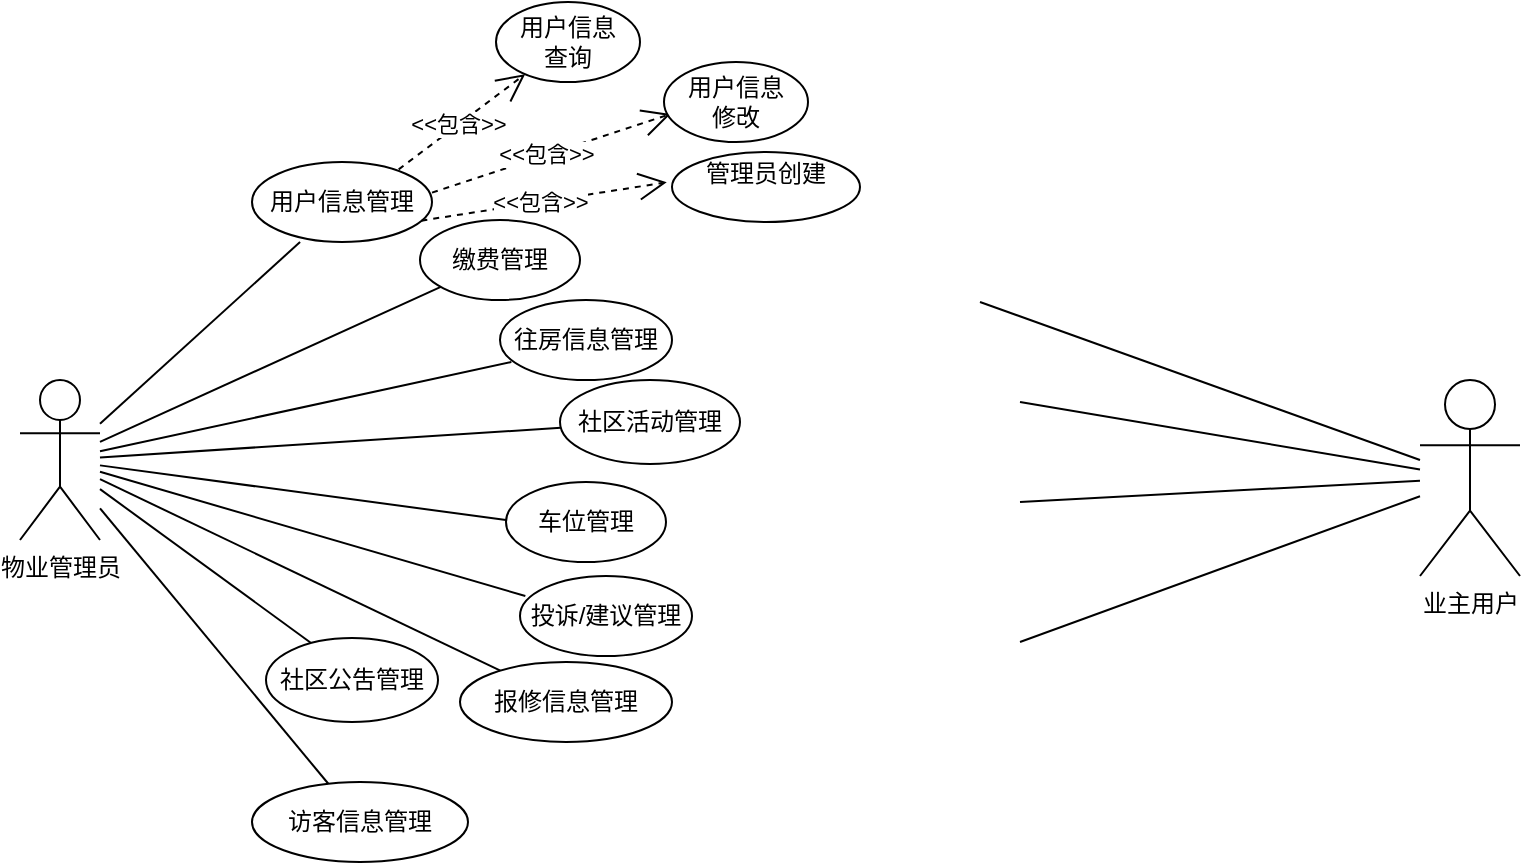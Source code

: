 <mxfile version="26.0.6">
  <diagram id="FgQ8mwDGQy4oUYOdyk1N" name="第 1 页">
    <mxGraphModel dx="786" dy="1637" grid="1" gridSize="10" guides="1" tooltips="1" connect="0" arrows="0" fold="1" page="1" pageScale="1" pageWidth="827" pageHeight="1169" math="0" shadow="0">
      <root>
        <mxCell id="0" />
        <mxCell id="1" parent="0" />
        <mxCell id="Pu8cevD-rksi1UCSuTNd-2" value="用户信息管理" style="ellipse;whiteSpace=wrap;html=1;" parent="1" vertex="1">
          <mxGeometry x="136" y="50" width="90" height="40" as="geometry" />
        </mxCell>
        <mxCell id="Pu8cevD-rksi1UCSuTNd-4" value="往房信息管理" style="ellipse;whiteSpace=wrap;html=1;" parent="1" vertex="1">
          <mxGeometry x="260" y="119" width="86" height="40" as="geometry" />
        </mxCell>
        <mxCell id="Pu8cevD-rksi1UCSuTNd-6" value="投诉/建议管理" style="ellipse;whiteSpace=wrap;html=1;" parent="1" vertex="1">
          <mxGeometry x="270" y="257" width="86" height="40" as="geometry" />
        </mxCell>
        <mxCell id="Pu8cevD-rksi1UCSuTNd-8" value="车位管理" style="ellipse;whiteSpace=wrap;html=1;" parent="1" vertex="1">
          <mxGeometry x="263" y="210" width="80" height="40" as="geometry" />
        </mxCell>
        <mxCell id="Pu8cevD-rksi1UCSuTNd-10" value="社区活动管理" style="ellipse;whiteSpace=wrap;html=1;" parent="1" vertex="1">
          <mxGeometry x="290" y="159" width="90" height="42" as="geometry" />
        </mxCell>
        <mxCell id="Pu8cevD-rksi1UCSuTNd-16" value="报修信息管理" style="ellipse;whiteSpace=wrap;html=1;rotation=0;" parent="1" vertex="1">
          <mxGeometry x="240" y="300" width="106" height="40" as="geometry" />
        </mxCell>
        <mxCell id="Pu8cevD-rksi1UCSuTNd-17" value="社区公吿管理" style="ellipse;whiteSpace=wrap;html=1;" parent="1" vertex="1">
          <mxGeometry x="143" y="288" width="86" height="42" as="geometry" />
        </mxCell>
        <mxCell id="Pu8cevD-rksi1UCSuTNd-19" value="访客信息管理" style="ellipse;whiteSpace=wrap;html=1;" parent="1" vertex="1">
          <mxGeometry x="136" y="360" width="108" height="40" as="geometry" />
        </mxCell>
        <mxCell id="Pu8cevD-rksi1UCSuTNd-21" value="缴费管理" style="ellipse;whiteSpace=wrap;html=1;" parent="1" vertex="1">
          <mxGeometry x="220" y="79" width="80" height="40" as="geometry" />
        </mxCell>
        <mxCell id="TrmeK2xgH7zXm6A_ZlRM-1" value="业主用户" style="shape=umlActor;verticalLabelPosition=bottom;verticalAlign=top;html=1;outlineConnect=0;" vertex="1" parent="1">
          <mxGeometry x="720" y="159" width="50" height="98" as="geometry" />
        </mxCell>
        <mxCell id="TrmeK2xgH7zXm6A_ZlRM-5" value="物业管理员" style="shape=umlActor;verticalLabelPosition=bottom;verticalAlign=top;html=1;outlineConnect=0;" vertex="1" parent="1">
          <mxGeometry x="20" y="159" width="40" height="80" as="geometry" />
        </mxCell>
        <mxCell id="TrmeK2xgH7zXm6A_ZlRM-7" value="" style="endArrow=none;html=1;rounded=0;entryX=0.267;entryY=1;entryDx=0;entryDy=0;entryPerimeter=0;" edge="1" parent="1" source="TrmeK2xgH7zXm6A_ZlRM-5" target="Pu8cevD-rksi1UCSuTNd-2">
          <mxGeometry width="50" height="50" relative="1" as="geometry">
            <mxPoint x="60" y="180" as="sourcePoint" />
            <mxPoint x="173" y="92" as="targetPoint" />
          </mxGeometry>
        </mxCell>
        <mxCell id="TrmeK2xgH7zXm6A_ZlRM-8" value="" style="endArrow=none;html=1;rounded=0;" edge="1" parent="1" source="TrmeK2xgH7zXm6A_ZlRM-5" target="Pu8cevD-rksi1UCSuTNd-21">
          <mxGeometry width="50" height="50" relative="1" as="geometry">
            <mxPoint x="70" y="190" as="sourcePoint" />
            <mxPoint x="137" y="126" as="targetPoint" />
          </mxGeometry>
        </mxCell>
        <mxCell id="TrmeK2xgH7zXm6A_ZlRM-9" value="" style="endArrow=none;html=1;rounded=0;" edge="1" parent="1" source="TrmeK2xgH7zXm6A_ZlRM-5" target="Pu8cevD-rksi1UCSuTNd-10">
          <mxGeometry width="50" height="50" relative="1" as="geometry">
            <mxPoint x="80" y="200" as="sourcePoint" />
            <mxPoint x="147" y="136" as="targetPoint" />
          </mxGeometry>
        </mxCell>
        <mxCell id="TrmeK2xgH7zXm6A_ZlRM-10" value="" style="endArrow=none;html=1;rounded=0;entryX=0.066;entryY=0.775;entryDx=0;entryDy=0;entryPerimeter=0;" edge="1" parent="1" source="TrmeK2xgH7zXm6A_ZlRM-5" target="Pu8cevD-rksi1UCSuTNd-4">
          <mxGeometry width="50" height="50" relative="1" as="geometry">
            <mxPoint x="70" y="190" as="sourcePoint" />
            <mxPoint x="157" y="146" as="targetPoint" />
          </mxGeometry>
        </mxCell>
        <mxCell id="TrmeK2xgH7zXm6A_ZlRM-11" value="" style="endArrow=none;html=1;rounded=0;entryX=0;entryY=0.475;entryDx=0;entryDy=0;entryPerimeter=0;" edge="1" parent="1" source="TrmeK2xgH7zXm6A_ZlRM-5" target="Pu8cevD-rksi1UCSuTNd-8">
          <mxGeometry width="50" height="50" relative="1" as="geometry">
            <mxPoint x="100" y="220" as="sourcePoint" />
            <mxPoint x="167" y="156" as="targetPoint" />
          </mxGeometry>
        </mxCell>
        <mxCell id="TrmeK2xgH7zXm6A_ZlRM-12" value="" style="endArrow=none;html=1;rounded=0;" edge="1" parent="1" source="TrmeK2xgH7zXm6A_ZlRM-5" target="Pu8cevD-rksi1UCSuTNd-16">
          <mxGeometry width="50" height="50" relative="1" as="geometry">
            <mxPoint x="110" y="230" as="sourcePoint" />
            <mxPoint x="177" y="166" as="targetPoint" />
          </mxGeometry>
        </mxCell>
        <mxCell id="TrmeK2xgH7zXm6A_ZlRM-13" value="" style="endArrow=none;html=1;rounded=0;entryX=0.031;entryY=0.25;entryDx=0;entryDy=0;entryPerimeter=0;" edge="1" parent="1" source="TrmeK2xgH7zXm6A_ZlRM-5" target="Pu8cevD-rksi1UCSuTNd-6">
          <mxGeometry width="50" height="50" relative="1" as="geometry">
            <mxPoint x="120" y="240" as="sourcePoint" />
            <mxPoint x="187" y="176" as="targetPoint" />
          </mxGeometry>
        </mxCell>
        <mxCell id="TrmeK2xgH7zXm6A_ZlRM-14" value="" style="endArrow=none;html=1;rounded=0;entryX=0.26;entryY=0.056;entryDx=0;entryDy=0;entryPerimeter=0;" edge="1" parent="1" source="TrmeK2xgH7zXm6A_ZlRM-5" target="Pu8cevD-rksi1UCSuTNd-17">
          <mxGeometry width="50" height="50" relative="1" as="geometry">
            <mxPoint x="130" y="250" as="sourcePoint" />
            <mxPoint x="118" y="281" as="targetPoint" />
          </mxGeometry>
        </mxCell>
        <mxCell id="TrmeK2xgH7zXm6A_ZlRM-15" value="" style="endArrow=none;html=1;rounded=0;" edge="1" parent="1" source="TrmeK2xgH7zXm6A_ZlRM-5" target="Pu8cevD-rksi1UCSuTNd-19">
          <mxGeometry width="50" height="50" relative="1" as="geometry">
            <mxPoint x="140" y="260" as="sourcePoint" />
            <mxPoint x="150" y="350" as="targetPoint" />
          </mxGeometry>
        </mxCell>
        <mxCell id="TrmeK2xgH7zXm6A_ZlRM-17" value="" style="endArrow=none;html=1;rounded=0;" edge="1" parent="1" target="TrmeK2xgH7zXm6A_ZlRM-1">
          <mxGeometry width="50" height="50" relative="1" as="geometry">
            <mxPoint x="520" y="170" as="sourcePoint" />
            <mxPoint x="650" y="203" as="targetPoint" />
          </mxGeometry>
        </mxCell>
        <mxCell id="TrmeK2xgH7zXm6A_ZlRM-18" value="" style="endArrow=none;html=1;rounded=0;" edge="1" parent="1" target="TrmeK2xgH7zXm6A_ZlRM-1">
          <mxGeometry width="50" height="50" relative="1" as="geometry">
            <mxPoint x="500" y="120" as="sourcePoint" />
            <mxPoint x="660" y="213" as="targetPoint" />
          </mxGeometry>
        </mxCell>
        <mxCell id="TrmeK2xgH7zXm6A_ZlRM-20" value="" style="endArrow=none;html=1;rounded=0;" edge="1" parent="1" target="TrmeK2xgH7zXm6A_ZlRM-1">
          <mxGeometry width="50" height="50" relative="1" as="geometry">
            <mxPoint x="520" y="220" as="sourcePoint" />
            <mxPoint x="680" y="233" as="targetPoint" />
          </mxGeometry>
        </mxCell>
        <mxCell id="TrmeK2xgH7zXm6A_ZlRM-21" value="" style="endArrow=none;html=1;rounded=0;" edge="1" parent="1" target="TrmeK2xgH7zXm6A_ZlRM-1">
          <mxGeometry width="50" height="50" relative="1" as="geometry">
            <mxPoint x="520" y="290" as="sourcePoint" />
            <mxPoint x="690" y="243" as="targetPoint" />
          </mxGeometry>
        </mxCell>
        <mxCell id="TrmeK2xgH7zXm6A_ZlRM-29" value="&amp;lt;&amp;lt;包含&amp;gt;&amp;gt;" style="endArrow=open;endSize=12;dashed=1;html=1;rounded=0;exitX=0.815;exitY=0.092;exitDx=0;exitDy=0;exitPerimeter=0;" edge="1" parent="1">
          <mxGeometry x="-0.021" width="160" relative="1" as="geometry">
            <mxPoint x="209.35" y="53.68" as="sourcePoint" />
            <mxPoint x="272.572" y="6.071" as="targetPoint" />
            <mxPoint x="-1" as="offset" />
          </mxGeometry>
        </mxCell>
        <mxCell id="TrmeK2xgH7zXm6A_ZlRM-30" value="用户信息&lt;div&gt;查询&lt;/div&gt;" style="ellipse;whiteSpace=wrap;html=1;" vertex="1" parent="1">
          <mxGeometry x="258" y="-30" width="72" height="40" as="geometry" />
        </mxCell>
        <mxCell id="TrmeK2xgH7zXm6A_ZlRM-31" value="&amp;lt;&amp;lt;包含&amp;gt;&amp;gt;" style="endArrow=open;endSize=12;dashed=1;html=1;rounded=0;exitX=1;exitY=0.383;exitDx=0;exitDy=0;exitPerimeter=0;entryX=0.046;entryY=0.65;entryDx=0;entryDy=0;entryPerimeter=0;" edge="1" parent="1" source="Pu8cevD-rksi1UCSuTNd-2" target="TrmeK2xgH7zXm6A_ZlRM-32">
          <mxGeometry x="-0.021" width="160" relative="1" as="geometry">
            <mxPoint x="225.35" y="63.68" as="sourcePoint" />
            <mxPoint x="346" y="20" as="targetPoint" />
            <mxPoint x="-1" as="offset" />
          </mxGeometry>
        </mxCell>
        <mxCell id="TrmeK2xgH7zXm6A_ZlRM-32" value="用户信息&lt;br&gt;&lt;div&gt;&lt;span style=&quot;color: rgba(0, 0, 0, 0); font-family: monospace; font-size: 0px; text-align: start; text-wrap-mode: nowrap; background-color: transparent;&quot;&gt;%3CmxGraphModel%3E%3Croot%3E%3CmxCell%20id%3D%220%22%2F%3E%3CmxCell%20id%3D%221%22%20parent%3D%220%22%2F%3E%3CmxCell%20id%3D%222%22%20value%3D%22%22%20style%3D%22ellipse%3BwhiteSpace%3Dwrap%3Bhtml%3D1%3B%22%20vertex%3D%221%22%20parent%3D%221%22%3E%3CmxGeometry%20x%3D%22258%22%20y%3D%22-30%22%20width%3D%2272%22%20height%3D%2240%22%20as%3D%22geometry%22%2F%3E%3C%2FmxCell%3E%3C%2Froot%3E%3C%2FmxGraphModel%3E&lt;/span&gt;修改&lt;/div&gt;" style="ellipse;whiteSpace=wrap;html=1;" vertex="1" parent="1">
          <mxGeometry x="342" width="72" height="40" as="geometry" />
        </mxCell>
        <mxCell id="TrmeK2xgH7zXm6A_ZlRM-33" value="管理员创建&lt;br&gt;&lt;div&gt;&lt;span style=&quot;color: rgba(0, 0, 0, 0); font-family: monospace; font-size: 0px; text-align: start; text-wrap-mode: nowrap; background-color: transparent;&quot;&gt;%3CmxGraphModel%3E%3Croot%3E%3CmxCell%20id%3D%220%22%2F%3E%3CmxCell%20id%3D%221%22%20parent%3D%220%22%2F%3E%3CmxCell%20id%3D%222%22%20value%3D%22%22%20style%3D%22ellipse%3BwhiteSpace%3Dwrap%3Bhtml%3D1%3B%22%20vertex%3D%221%22%20parent%3D%221%22%3E%3CmxGeometry%20x%3D%22258%22%20y%3D%22-30%22%20width%3D%2272%22%20height%3D%2240%22%20as%3D%22geometry%22%2F%3E%3C%2FmxCell%3E%3C%2Froot%3E%3C%2FmxGraphModel%3E&lt;/span&gt;&lt;/div&gt;" style="ellipse;whiteSpace=wrap;html=1;" vertex="1" parent="1">
          <mxGeometry x="346" y="45" width="94" height="35" as="geometry" />
        </mxCell>
        <mxCell id="TrmeK2xgH7zXm6A_ZlRM-34" value="&amp;lt;&amp;lt;包含&amp;gt;&amp;gt;" style="endArrow=open;endSize=12;dashed=1;html=1;rounded=0;exitX=0.941;exitY=0.733;exitDx=0;exitDy=0;exitPerimeter=0;entryX=-0.028;entryY=0.433;entryDx=0;entryDy=0;entryPerimeter=0;" edge="1" parent="1" source="Pu8cevD-rksi1UCSuTNd-2" target="TrmeK2xgH7zXm6A_ZlRM-33">
          <mxGeometry x="-0.021" width="160" relative="1" as="geometry">
            <mxPoint x="236" y="75" as="sourcePoint" />
            <mxPoint x="355" y="36" as="targetPoint" />
            <mxPoint x="-1" as="offset" />
          </mxGeometry>
        </mxCell>
      </root>
    </mxGraphModel>
  </diagram>
</mxfile>
